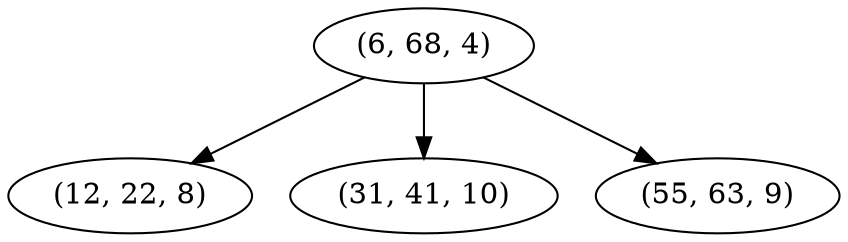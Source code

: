 digraph tree {
    "(6, 68, 4)";
    "(12, 22, 8)";
    "(31, 41, 10)";
    "(55, 63, 9)";
    "(6, 68, 4)" -> "(12, 22, 8)";
    "(6, 68, 4)" -> "(31, 41, 10)";
    "(6, 68, 4)" -> "(55, 63, 9)";
}

